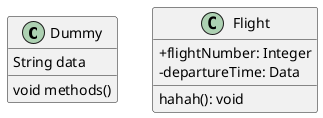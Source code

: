 @startuml
skinparam classAttributeIconSize 0

class Dummy {
    String data
    void methods()  
}

class Flight {
    +flightNumber: Integer
    -departureTime: Data
    hahah(): void
}
@enduml